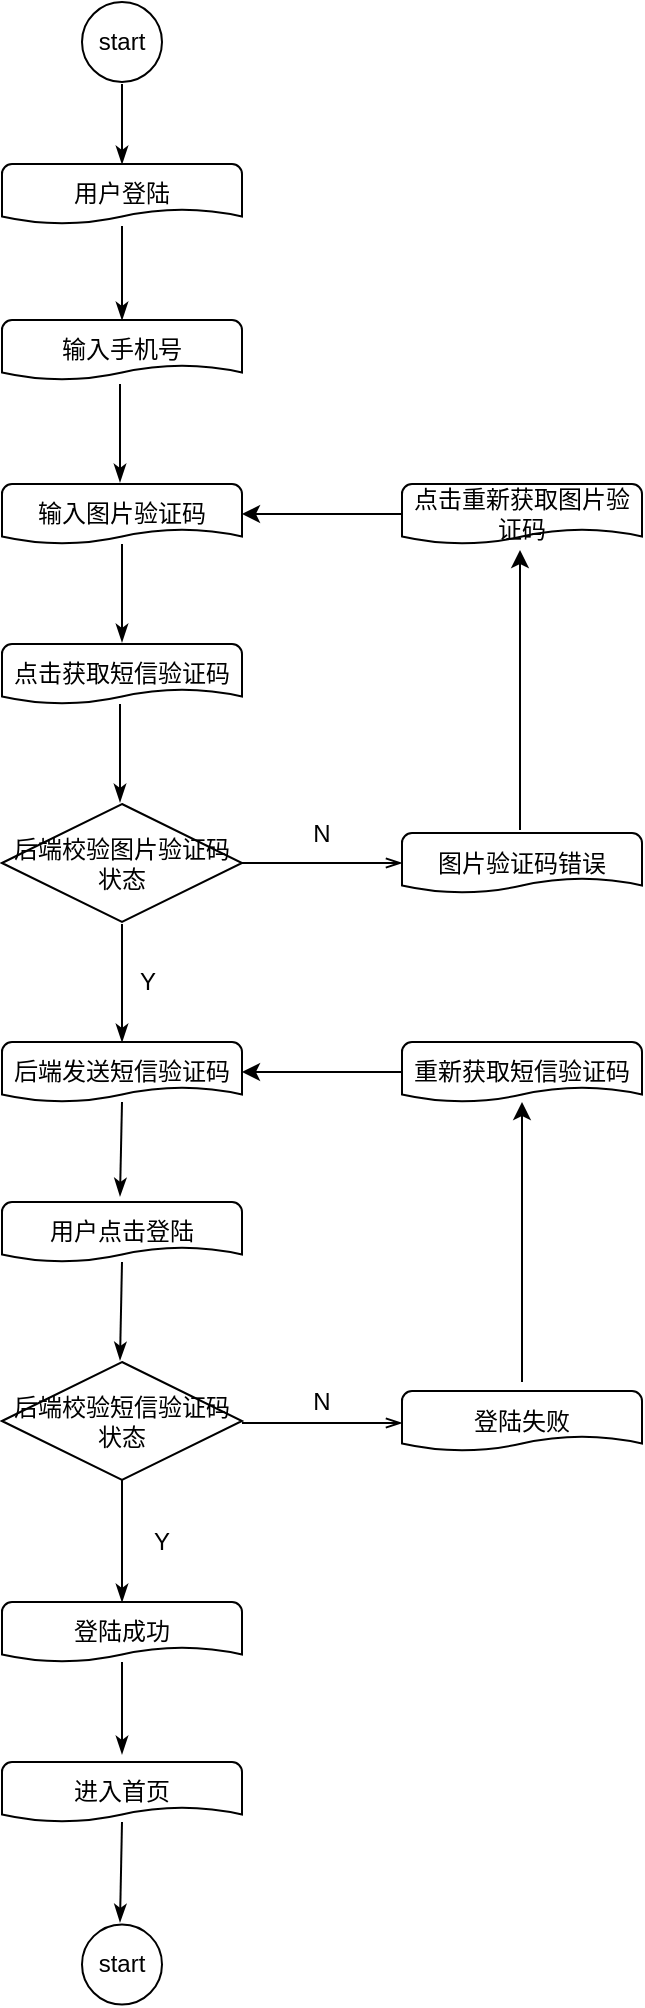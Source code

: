 <mxfile version="11.1.4" type="github"><diagram id="IWtC9ok4KRiTkOazbP-B" name="第 1 页"><mxGraphModel dx="1807" dy="966" grid="1" gridSize="10" guides="1" tooltips="1" connect="1" arrows="1" fold="1" page="1" pageScale="1" pageWidth="827" pageHeight="1169" math="0" shadow="0"><root><mxCell id="0"/><mxCell id="1" parent="0"/><mxCell id="2YcFWB8OPA0jr2bVuPum-1" value="start&lt;br&gt;" style="strokeWidth=1;html=1;shape=mxgraph.flowchart.start_2;whiteSpace=wrap;aspect=fixed;" vertex="1" parent="1"><mxGeometry x="160" y="80" width="40" height="40" as="geometry"/></mxCell><mxCell id="2YcFWB8OPA0jr2bVuPum-2" value="用户登陆" style="strokeWidth=1;html=1;shape=mxgraph.flowchart.document2;whiteSpace=wrap;size=0.25;" vertex="1" parent="1"><mxGeometry x="120" y="161" width="120" height="30" as="geometry"/></mxCell><mxCell id="2YcFWB8OPA0jr2bVuPum-4" value="输入手机号" style="strokeWidth=1;html=1;shape=mxgraph.flowchart.document2;whiteSpace=wrap;size=0.25;" vertex="1" parent="1"><mxGeometry x="120" y="239" width="120" height="30" as="geometry"/></mxCell><mxCell id="2YcFWB8OPA0jr2bVuPum-5" value="输入图片验证码" style="strokeWidth=1;html=1;shape=mxgraph.flowchart.document2;whiteSpace=wrap;size=0.25;" vertex="1" parent="1"><mxGeometry x="120" y="321" width="120" height="30" as="geometry"/></mxCell><mxCell id="2YcFWB8OPA0jr2bVuPum-6" value="点击获取短信验证码" style="strokeWidth=1;html=1;shape=mxgraph.flowchart.document2;whiteSpace=wrap;size=0.25;" vertex="1" parent="1"><mxGeometry x="120" y="401" width="120" height="30" as="geometry"/></mxCell><mxCell id="2YcFWB8OPA0jr2bVuPum-9" value="后端校验图片验证码状态" style="strokeWidth=1;html=1;shape=mxgraph.flowchart.decision;whiteSpace=wrap;" vertex="1" parent="1"><mxGeometry x="120" y="481" width="120" height="59" as="geometry"/></mxCell><mxCell id="2YcFWB8OPA0jr2bVuPum-11" value="后端发送短信验证码" style="strokeWidth=1;html=1;shape=mxgraph.flowchart.document2;whiteSpace=wrap;size=0.25;" vertex="1" parent="1"><mxGeometry x="120" y="600" width="120" height="30" as="geometry"/></mxCell><mxCell id="2YcFWB8OPA0jr2bVuPum-12" value="用户点击登陆" style="strokeWidth=1;html=1;shape=mxgraph.flowchart.document2;whiteSpace=wrap;size=0.25;" vertex="1" parent="1"><mxGeometry x="120" y="680" width="120" height="30" as="geometry"/></mxCell><mxCell id="2YcFWB8OPA0jr2bVuPum-14" value="后端校验短信验证码状态" style="strokeWidth=1;html=1;shape=mxgraph.flowchart.decision;whiteSpace=wrap;" vertex="1" parent="1"><mxGeometry x="120" y="760" width="120" height="59" as="geometry"/></mxCell><mxCell id="2YcFWB8OPA0jr2bVuPum-15" value="登陆成功" style="strokeWidth=1;html=1;shape=mxgraph.flowchart.document2;whiteSpace=wrap;size=0.25;" vertex="1" parent="1"><mxGeometry x="120" y="880" width="120" height="30" as="geometry"/></mxCell><mxCell id="2YcFWB8OPA0jr2bVuPum-16" value="进入首页" style="strokeWidth=1;html=1;shape=mxgraph.flowchart.document2;whiteSpace=wrap;size=0.25;" vertex="1" parent="1"><mxGeometry x="120" y="960" width="120" height="30" as="geometry"/></mxCell><mxCell id="2YcFWB8OPA0jr2bVuPum-18" value="start&lt;br&gt;" style="strokeWidth=1;html=1;shape=mxgraph.flowchart.start_2;whiteSpace=wrap;aspect=fixed;" vertex="1" parent="1"><mxGeometry x="160" y="1041.2" width="40" height="40" as="geometry"/></mxCell><mxCell id="2YcFWB8OPA0jr2bVuPum-19" value="图片验证码错误" style="strokeWidth=1;html=1;shape=mxgraph.flowchart.document2;whiteSpace=wrap;size=0.25;" vertex="1" parent="1"><mxGeometry x="320" y="495.5" width="120" height="30" as="geometry"/></mxCell><mxCell id="2YcFWB8OPA0jr2bVuPum-27" value="" style="endArrow=classicThin;html=1;endFill=1;entryX=0.5;entryY=0;entryDx=0;entryDy=0;" edge="1" parent="1" target="2YcFWB8OPA0jr2bVuPum-4"><mxGeometry width="50" height="50" relative="1" as="geometry"><mxPoint x="180" y="192" as="sourcePoint"/><mxPoint x="180" y="232" as="targetPoint"/></mxGeometry></mxCell><mxCell id="2YcFWB8OPA0jr2bVuPum-31" value="" style="endArrow=classicThin;html=1;endFill=1;" edge="1" parent="1"><mxGeometry width="50" height="50" relative="1" as="geometry"><mxPoint x="180" y="121" as="sourcePoint"/><mxPoint x="180" y="161" as="targetPoint"/></mxGeometry></mxCell><mxCell id="2YcFWB8OPA0jr2bVuPum-32" value="" style="endArrow=classicThin;html=1;endFill=1;exitX=0.5;exitY=1;exitDx=0;exitDy=0;exitPerimeter=0;entryX=0.5;entryY=0;entryDx=0;entryDy=0;" edge="1" parent="1" source="2YcFWB8OPA0jr2bVuPum-14" target="2YcFWB8OPA0jr2bVuPum-15"><mxGeometry width="50" height="50" relative="1" as="geometry"><mxPoint x="180" y="830" as="sourcePoint"/><mxPoint x="180" y="870" as="targetPoint"/></mxGeometry></mxCell><mxCell id="2YcFWB8OPA0jr2bVuPum-33" value="" style="endArrow=classicThin;html=1;endFill=1;exitX=0.5;exitY=1;exitDx=0;exitDy=0;" edge="1" parent="1" source="2YcFWB8OPA0jr2bVuPum-12"><mxGeometry width="50" height="50" relative="1" as="geometry"><mxPoint x="179" y="719" as="sourcePoint"/><mxPoint x="179" y="759" as="targetPoint"/></mxGeometry></mxCell><mxCell id="2YcFWB8OPA0jr2bVuPum-34" value="" style="endArrow=classicThin;html=1;endFill=1;exitX=0.5;exitY=1;exitDx=0;exitDy=0;" edge="1" parent="1" source="2YcFWB8OPA0jr2bVuPum-11"><mxGeometry width="50" height="50" relative="1" as="geometry"><mxPoint x="179" y="637" as="sourcePoint"/><mxPoint x="179" y="677" as="targetPoint"/></mxGeometry></mxCell><mxCell id="2YcFWB8OPA0jr2bVuPum-35" value="" style="endArrow=classicThin;html=1;endFill=1;entryX=0.5;entryY=0;entryDx=0;entryDy=0;" edge="1" parent="1" target="2YcFWB8OPA0jr2bVuPum-11"><mxGeometry width="50" height="50" relative="1" as="geometry"><mxPoint x="180" y="541" as="sourcePoint"/><mxPoint x="180" y="581" as="targetPoint"/></mxGeometry></mxCell><mxCell id="2YcFWB8OPA0jr2bVuPum-36" value="" style="endArrow=classicThin;html=1;endFill=1;" edge="1" parent="1"><mxGeometry width="50" height="50" relative="1" as="geometry"><mxPoint x="179" y="431" as="sourcePoint"/><mxPoint x="179" y="480" as="targetPoint"/></mxGeometry></mxCell><mxCell id="2YcFWB8OPA0jr2bVuPum-37" value="" style="endArrow=classicThin;html=1;endFill=1;" edge="1" parent="1"><mxGeometry width="50" height="50" relative="1" as="geometry"><mxPoint x="180" y="351" as="sourcePoint"/><mxPoint x="180" y="400" as="targetPoint"/></mxGeometry></mxCell><mxCell id="2YcFWB8OPA0jr2bVuPum-38" value="" style="endArrow=classicThin;html=1;endFill=1;" edge="1" parent="1"><mxGeometry width="50" height="50" relative="1" as="geometry"><mxPoint x="179" y="271" as="sourcePoint"/><mxPoint x="179" y="320" as="targetPoint"/><Array as="points"><mxPoint x="179" y="290"/></Array></mxGeometry></mxCell><mxCell id="2YcFWB8OPA0jr2bVuPum-39" value="" style="endArrow=classicThin;html=1;endFill=1;exitX=0.5;exitY=1;exitDx=0;exitDy=0;" edge="1" parent="1" source="2YcFWB8OPA0jr2bVuPum-16"><mxGeometry width="50" height="50" relative="1" as="geometry"><mxPoint x="179" y="996" as="sourcePoint"/><mxPoint x="179" y="1040" as="targetPoint"/></mxGeometry></mxCell><mxCell id="2YcFWB8OPA0jr2bVuPum-40" value="" style="endArrow=classicThin;html=1;endFill=1;exitX=0.5;exitY=1;exitDx=0;exitDy=0;" edge="1" parent="1" source="2YcFWB8OPA0jr2bVuPum-15"><mxGeometry width="50" height="50" relative="1" as="geometry"><mxPoint x="180" y="916" as="sourcePoint"/><mxPoint x="180" y="956" as="targetPoint"/></mxGeometry></mxCell><mxCell id="2YcFWB8OPA0jr2bVuPum-41" value="登陆失败" style="strokeWidth=1;html=1;shape=mxgraph.flowchart.document2;whiteSpace=wrap;size=0.25;" vertex="1" parent="1"><mxGeometry x="320" y="774.5" width="120" height="30" as="geometry"/></mxCell><mxCell id="2YcFWB8OPA0jr2bVuPum-42" value="" style="endArrow=openThin;html=1;endFill=0;" edge="1" parent="1"><mxGeometry width="50" height="50" relative="1" as="geometry"><mxPoint x="240" y="510.5" as="sourcePoint"/><mxPoint x="320" y="510.5" as="targetPoint"/></mxGeometry></mxCell><mxCell id="2YcFWB8OPA0jr2bVuPum-43" value="" style="endArrow=openThin;html=1;endFill=0;" edge="1" parent="1"><mxGeometry width="50" height="50" relative="1" as="geometry"><mxPoint x="240" y="790.5" as="sourcePoint"/><mxPoint x="320" y="790.5" as="targetPoint"/></mxGeometry></mxCell><mxCell id="2YcFWB8OPA0jr2bVuPum-44" value="点击重新获取图片验证码" style="strokeWidth=1;html=1;shape=mxgraph.flowchart.document2;whiteSpace=wrap;size=0.25;" vertex="1" parent="1"><mxGeometry x="320" y="321" width="120" height="30" as="geometry"/></mxCell><mxCell id="2YcFWB8OPA0jr2bVuPum-45" value="重新获取短信验证码" style="strokeWidth=1;html=1;shape=mxgraph.flowchart.document2;whiteSpace=wrap;size=0.25;" vertex="1" parent="1"><mxGeometry x="320" y="600" width="120" height="30" as="geometry"/></mxCell><mxCell id="2YcFWB8OPA0jr2bVuPum-46" value="" style="endArrow=classic;html=1;entryX=0.5;entryY=1;entryDx=0;entryDy=0;" edge="1" parent="1" target="2YcFWB8OPA0jr2bVuPum-45"><mxGeometry width="50" height="50" relative="1" as="geometry"><mxPoint x="380" y="770" as="sourcePoint"/><mxPoint x="410" y="720" as="targetPoint"/></mxGeometry></mxCell><mxCell id="2YcFWB8OPA0jr2bVuPum-47" value="" style="endArrow=classic;html=1;entryX=0.5;entryY=1;entryDx=0;entryDy=0;" edge="1" parent="1"><mxGeometry width="50" height="50" relative="1" as="geometry"><mxPoint x="379" y="494" as="sourcePoint"/><mxPoint x="379" y="354" as="targetPoint"/></mxGeometry></mxCell><mxCell id="2YcFWB8OPA0jr2bVuPum-48" value="" style="endArrow=classic;html=1;exitX=0;exitY=0.5;exitDx=0;exitDy=0;" edge="1" parent="1" source="2YcFWB8OPA0jr2bVuPum-44"><mxGeometry width="50" height="50" relative="1" as="geometry"><mxPoint x="310" y="336" as="sourcePoint"/><mxPoint x="240" y="336" as="targetPoint"/></mxGeometry></mxCell><mxCell id="2YcFWB8OPA0jr2bVuPum-49" value="" style="endArrow=classic;html=1;exitX=0;exitY=0.5;exitDx=0;exitDy=0;" edge="1" parent="1"><mxGeometry width="50" height="50" relative="1" as="geometry"><mxPoint x="320" y="615" as="sourcePoint"/><mxPoint x="240" y="615" as="targetPoint"/></mxGeometry></mxCell><mxCell id="2YcFWB8OPA0jr2bVuPum-50" value="N" style="text;html=1;strokeColor=none;fillColor=none;align=center;verticalAlign=middle;whiteSpace=wrap;rounded=0;" vertex="1" parent="1"><mxGeometry x="260" y="769.5" width="40" height="20" as="geometry"/></mxCell><mxCell id="2YcFWB8OPA0jr2bVuPum-51" value="Y" style="text;html=1;strokeColor=none;fillColor=none;align=center;verticalAlign=middle;whiteSpace=wrap;rounded=0;" vertex="1" parent="1"><mxGeometry x="180" y="839.5" width="40" height="20" as="geometry"/></mxCell><mxCell id="2YcFWB8OPA0jr2bVuPum-52" value="N" style="text;html=1;strokeColor=none;fillColor=none;align=center;verticalAlign=middle;whiteSpace=wrap;rounded=0;" vertex="1" parent="1"><mxGeometry x="260" y="485.5" width="40" height="20" as="geometry"/></mxCell><mxCell id="2YcFWB8OPA0jr2bVuPum-53" value="Y" style="text;html=1;strokeColor=none;fillColor=none;align=center;verticalAlign=middle;whiteSpace=wrap;rounded=0;" vertex="1" parent="1"><mxGeometry x="173" y="560" width="40" height="20" as="geometry"/></mxCell></root></mxGraphModel></diagram></mxfile>
